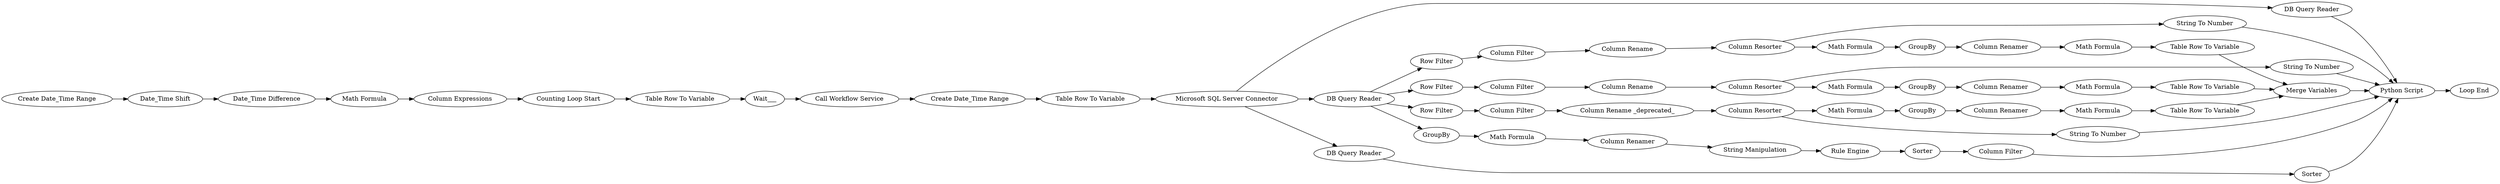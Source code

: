 digraph {
	"-8522176095171956520_266" [label="DB Query Reader"]
	"-8522176095171956520_117" [label=Sorter]
	"-8522176095171956520_135" [label="Table Row To Variable"]
	"-8522176095171956520_131" [label="Column Renamer"]
	"-8522176095171956520_128" [label="Math Formula"]
	"-8522176095171956520_10" [label=GroupBy]
	"-8522176095171956520_284" [label="Call Workflow Service"]
	"-8522176095171956520_122" [label="Column Rename _deprecated_"]
	"-8522176095171956520_278" [label="Create Date_Time Range"]
	"-8522176095171956520_112" [label="Microsoft SQL Server Connector"]
	"-8522176095171956520_15" [label="Column Filter"]
	"-8522176095171956520_281" [label="Table Row To Variable"]
	"-8522176095171956520_282" [label="Column Expressions"]
	"-8522176095171956520_270" [label="String To Number"]
	"-8522176095171956520_127" [label="Math Formula"]
	"-8522176095171956520_114" [label="Column Renamer"]
	"-8522176095171956520_14" [label="Row Filter"]
	"-8522176095171956520_125" [label=GroupBy]
	"-8522176095171956520_121" [label="Column Filter"]
	"-8522176095171956520_20" [label="Column Resorter"]
	"-8522176095171956520_267" [label="DB Query Reader"]
	"-8522176095171956520_120" [label="Row Filter"]
	"-8522176095171956520_134" [label="Table Row To Variable"]
	"-8522176095171956520_113" [label="DB Query Reader"]
	"-8522176095171956520_118" [label="Column Filter"]
	"-8522176095171956520_268" [label=Sorter]
	"-8522176095171956520_116" [label="String Manipulation"]
	"-8522176095171956520_2" [label="Python Script"]
	"-8522176095171956520_277" [label="Loop End"]
	"-8522176095171956520_13" [label="Row Filter"]
	"-8522176095171956520_272" [label=Wait___]
	"-8522176095171956520_130" [label="Column Renamer"]
	"-8522176095171956520_139" [label="Math Formula"]
	"-8522176095171956520_124" [label="Math Formula"]
	"-8522176095171956520_265" [label="Table Row To Variable"]
	"-8522176095171956520_123" [label="Column Resorter"]
	"-8522176095171956520_9" [label="Counting Loop Start"]
	"-8522176095171956520_17" [label="Column Rename"]
	"-8522176095171956520_280" [label="Date_Time Difference"]
	"-8522176095171956520_133" [label="Table Row To Variable"]
	"-8522176095171956520_136" [label="Merge Variables"]
	"-8522176095171956520_119" [label="Math Formula"]
	"-8522176095171956520_126" [label=GroupBy]
	"-8522176095171956520_132" [label="Column Renamer"]
	"-8522176095171956520_138" [label="Math Formula"]
	"-8522176095171956520_18" [label="Column Rename"]
	"-8522176095171956520_16" [label="Column Filter"]
	"-8522176095171956520_137" [label="Math Formula"]
	"-8522176095171956520_264" [label="Create Date_Time Range"]
	"-8522176095171956520_283" [label="Math Formula"]
	"-8522176095171956520_8" [label="Date_Time Shift"]
	"-8522176095171956520_129" [label=GroupBy]
	"-8522176095171956520_21" [label="Column Resorter"]
	"-8522176095171956520_271" [label="String To Number"]
	"-8522176095171956520_115" [label="Rule Engine"]
	"-8522176095171956520_269" [label="String To Number"]
	"-8522176095171956520_134" -> "-8522176095171956520_136"
	"-8522176095171956520_127" -> "-8522176095171956520_126"
	"-8522176095171956520_271" -> "-8522176095171956520_2"
	"-8522176095171956520_113" -> "-8522176095171956520_13"
	"-8522176095171956520_136" -> "-8522176095171956520_2"
	"-8522176095171956520_135" -> "-8522176095171956520_136"
	"-8522176095171956520_116" -> "-8522176095171956520_115"
	"-8522176095171956520_121" -> "-8522176095171956520_122"
	"-8522176095171956520_270" -> "-8522176095171956520_2"
	"-8522176095171956520_266" -> "-8522176095171956520_2"
	"-8522176095171956520_10" -> "-8522176095171956520_119"
	"-8522176095171956520_129" -> "-8522176095171956520_132"
	"-8522176095171956520_118" -> "-8522176095171956520_2"
	"-8522176095171956520_265" -> "-8522176095171956520_112"
	"-8522176095171956520_124" -> "-8522176095171956520_125"
	"-8522176095171956520_123" -> "-8522176095171956520_128"
	"-8522176095171956520_2" -> "-8522176095171956520_277"
	"-8522176095171956520_139" -> "-8522176095171956520_135"
	"-8522176095171956520_130" -> "-8522176095171956520_137"
	"-8522176095171956520_112" -> "-8522176095171956520_267"
	"-8522176095171956520_126" -> "-8522176095171956520_131"
	"-8522176095171956520_20" -> "-8522176095171956520_269"
	"-8522176095171956520_284" -> "-8522176095171956520_264"
	"-8522176095171956520_280" -> "-8522176095171956520_283"
	"-8522176095171956520_282" -> "-8522176095171956520_9"
	"-8522176095171956520_16" -> "-8522176095171956520_18"
	"-8522176095171956520_114" -> "-8522176095171956520_116"
	"-8522176095171956520_17" -> "-8522176095171956520_20"
	"-8522176095171956520_113" -> "-8522176095171956520_14"
	"-8522176095171956520_18" -> "-8522176095171956520_21"
	"-8522176095171956520_13" -> "-8522176095171956520_15"
	"-8522176095171956520_123" -> "-8522176095171956520_270"
	"-8522176095171956520_131" -> "-8522176095171956520_138"
	"-8522176095171956520_125" -> "-8522176095171956520_130"
	"-8522176095171956520_9" -> "-8522176095171956520_281"
	"-8522176095171956520_112" -> "-8522176095171956520_113"
	"-8522176095171956520_119" -> "-8522176095171956520_114"
	"-8522176095171956520_283" -> "-8522176095171956520_282"
	"-8522176095171956520_138" -> "-8522176095171956520_134"
	"-8522176095171956520_132" -> "-8522176095171956520_139"
	"-8522176095171956520_281" -> "-8522176095171956520_272"
	"-8522176095171956520_21" -> "-8522176095171956520_271"
	"-8522176095171956520_137" -> "-8522176095171956520_133"
	"-8522176095171956520_21" -> "-8522176095171956520_127"
	"-8522176095171956520_128" -> "-8522176095171956520_129"
	"-8522176095171956520_115" -> "-8522176095171956520_117"
	"-8522176095171956520_117" -> "-8522176095171956520_118"
	"-8522176095171956520_112" -> "-8522176095171956520_266"
	"-8522176095171956520_15" -> "-8522176095171956520_17"
	"-8522176095171956520_272" -> "-8522176095171956520_284"
	"-8522176095171956520_133" -> "-8522176095171956520_136"
	"-8522176095171956520_113" -> "-8522176095171956520_120"
	"-8522176095171956520_269" -> "-8522176095171956520_2"
	"-8522176095171956520_120" -> "-8522176095171956520_121"
	"-8522176095171956520_122" -> "-8522176095171956520_123"
	"-8522176095171956520_278" -> "-8522176095171956520_8"
	"-8522176095171956520_113" -> "-8522176095171956520_10"
	"-8522176095171956520_20" -> "-8522176095171956520_124"
	"-8522176095171956520_267" -> "-8522176095171956520_268"
	"-8522176095171956520_264" -> "-8522176095171956520_265"
	"-8522176095171956520_268" -> "-8522176095171956520_2"
	"-8522176095171956520_8" -> "-8522176095171956520_280"
	"-8522176095171956520_14" -> "-8522176095171956520_16"
	rankdir=LR
}

